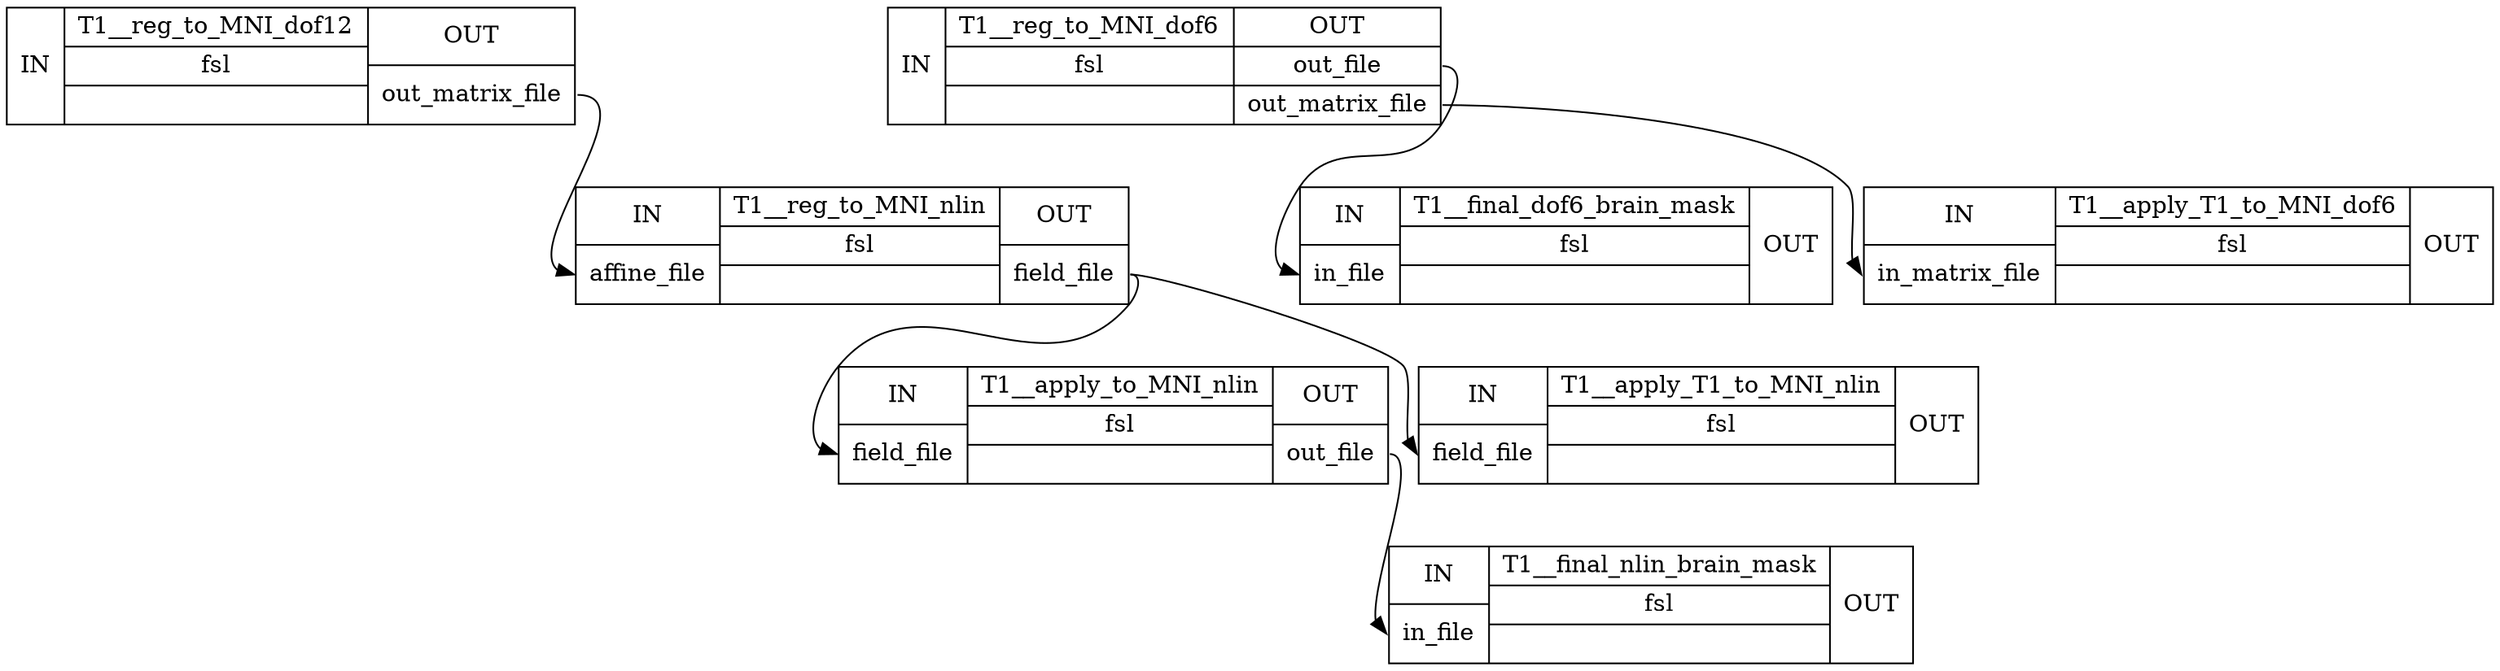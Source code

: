 digraph structs {
node [shape=record];
reg_T1_to_MNI152T1__reg_to_MNI_dof12 [label="{IN}|{ T1__reg_to_MNI_dof12 | fsl |  }|{OUT|<outoutmatrixfile> out_matrix_file}"];
reg_T1_to_MNI152T1__reg_to_MNI_dof6 [label="{IN}|{ T1__reg_to_MNI_dof6 | fsl |  }|{OUT|<outoutfile> out_file|<outoutmatrixfile> out_matrix_file}"];
reg_T1_to_MNI152T1__reg_to_MNI_nlin [label="{IN|<inaffinefile> affine_file}|{ T1__reg_to_MNI_nlin | fsl |  }|{OUT|<outfieldfile> field_file}"];
reg_T1_to_MNI152T1__final_dof6_brain_mask [label="{IN|<ininfile> in_file}|{ T1__final_dof6_brain_mask | fsl |  }|{OUT}"];
reg_T1_to_MNI152T1__apply_T1_to_MNI_dof6 [label="{IN|<ininmatrixfile> in_matrix_file}|{ T1__apply_T1_to_MNI_dof6 | fsl |  }|{OUT}"];
reg_T1_to_MNI152T1__apply_to_MNI_nlin [label="{IN|<infieldfile> field_file}|{ T1__apply_to_MNI_nlin | fsl |  }|{OUT|<outoutfile> out_file}"];
reg_T1_to_MNI152T1__apply_T1_to_MNI_nlin [label="{IN|<infieldfile> field_file}|{ T1__apply_T1_to_MNI_nlin | fsl |  }|{OUT}"];
reg_T1_to_MNI152T1__final_nlin_brain_mask [label="{IN|<ininfile> in_file}|{ T1__final_nlin_brain_mask | fsl |  }|{OUT}"];
reg_T1_to_MNI152T1__apply_to_MNI_nlin:outoutfile:e -> reg_T1_to_MNI152T1__final_nlin_brain_mask:ininfile:w;
reg_T1_to_MNI152T1__reg_to_MNI_dof12:outoutmatrixfile:e -> reg_T1_to_MNI152T1__reg_to_MNI_nlin:inaffinefile:w;
reg_T1_to_MNI152T1__reg_to_MNI_dof6:outoutfile:e -> reg_T1_to_MNI152T1__final_dof6_brain_mask:ininfile:w;
reg_T1_to_MNI152T1__reg_to_MNI_dof6:outoutmatrixfile:e -> reg_T1_to_MNI152T1__apply_T1_to_MNI_dof6:ininmatrixfile:w;
reg_T1_to_MNI152T1__reg_to_MNI_nlin:outfieldfile:e -> reg_T1_to_MNI152T1__apply_T1_to_MNI_nlin:infieldfile:w;
reg_T1_to_MNI152T1__reg_to_MNI_nlin:outfieldfile:e -> reg_T1_to_MNI152T1__apply_to_MNI_nlin:infieldfile:w;
}